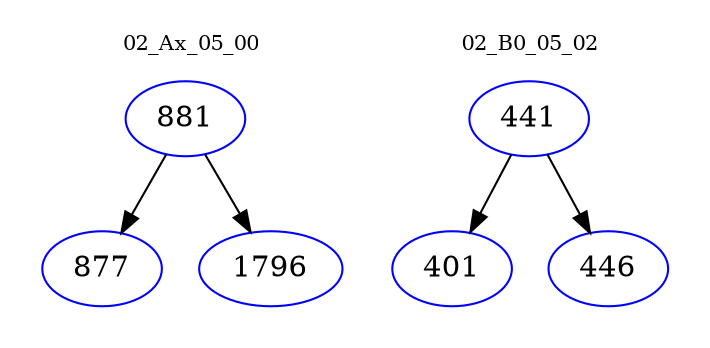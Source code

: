 digraph{
subgraph cluster_0 {
color = white
label = "02_Ax_05_00";
fontsize=10;
T0_881 [label="881", color="blue"]
T0_881 -> T0_877 [color="black"]
T0_877 [label="877", color="blue"]
T0_881 -> T0_1796 [color="black"]
T0_1796 [label="1796", color="blue"]
}
subgraph cluster_1 {
color = white
label = "02_B0_05_02";
fontsize=10;
T1_441 [label="441", color="blue"]
T1_441 -> T1_401 [color="black"]
T1_401 [label="401", color="blue"]
T1_441 -> T1_446 [color="black"]
T1_446 [label="446", color="blue"]
}
}
